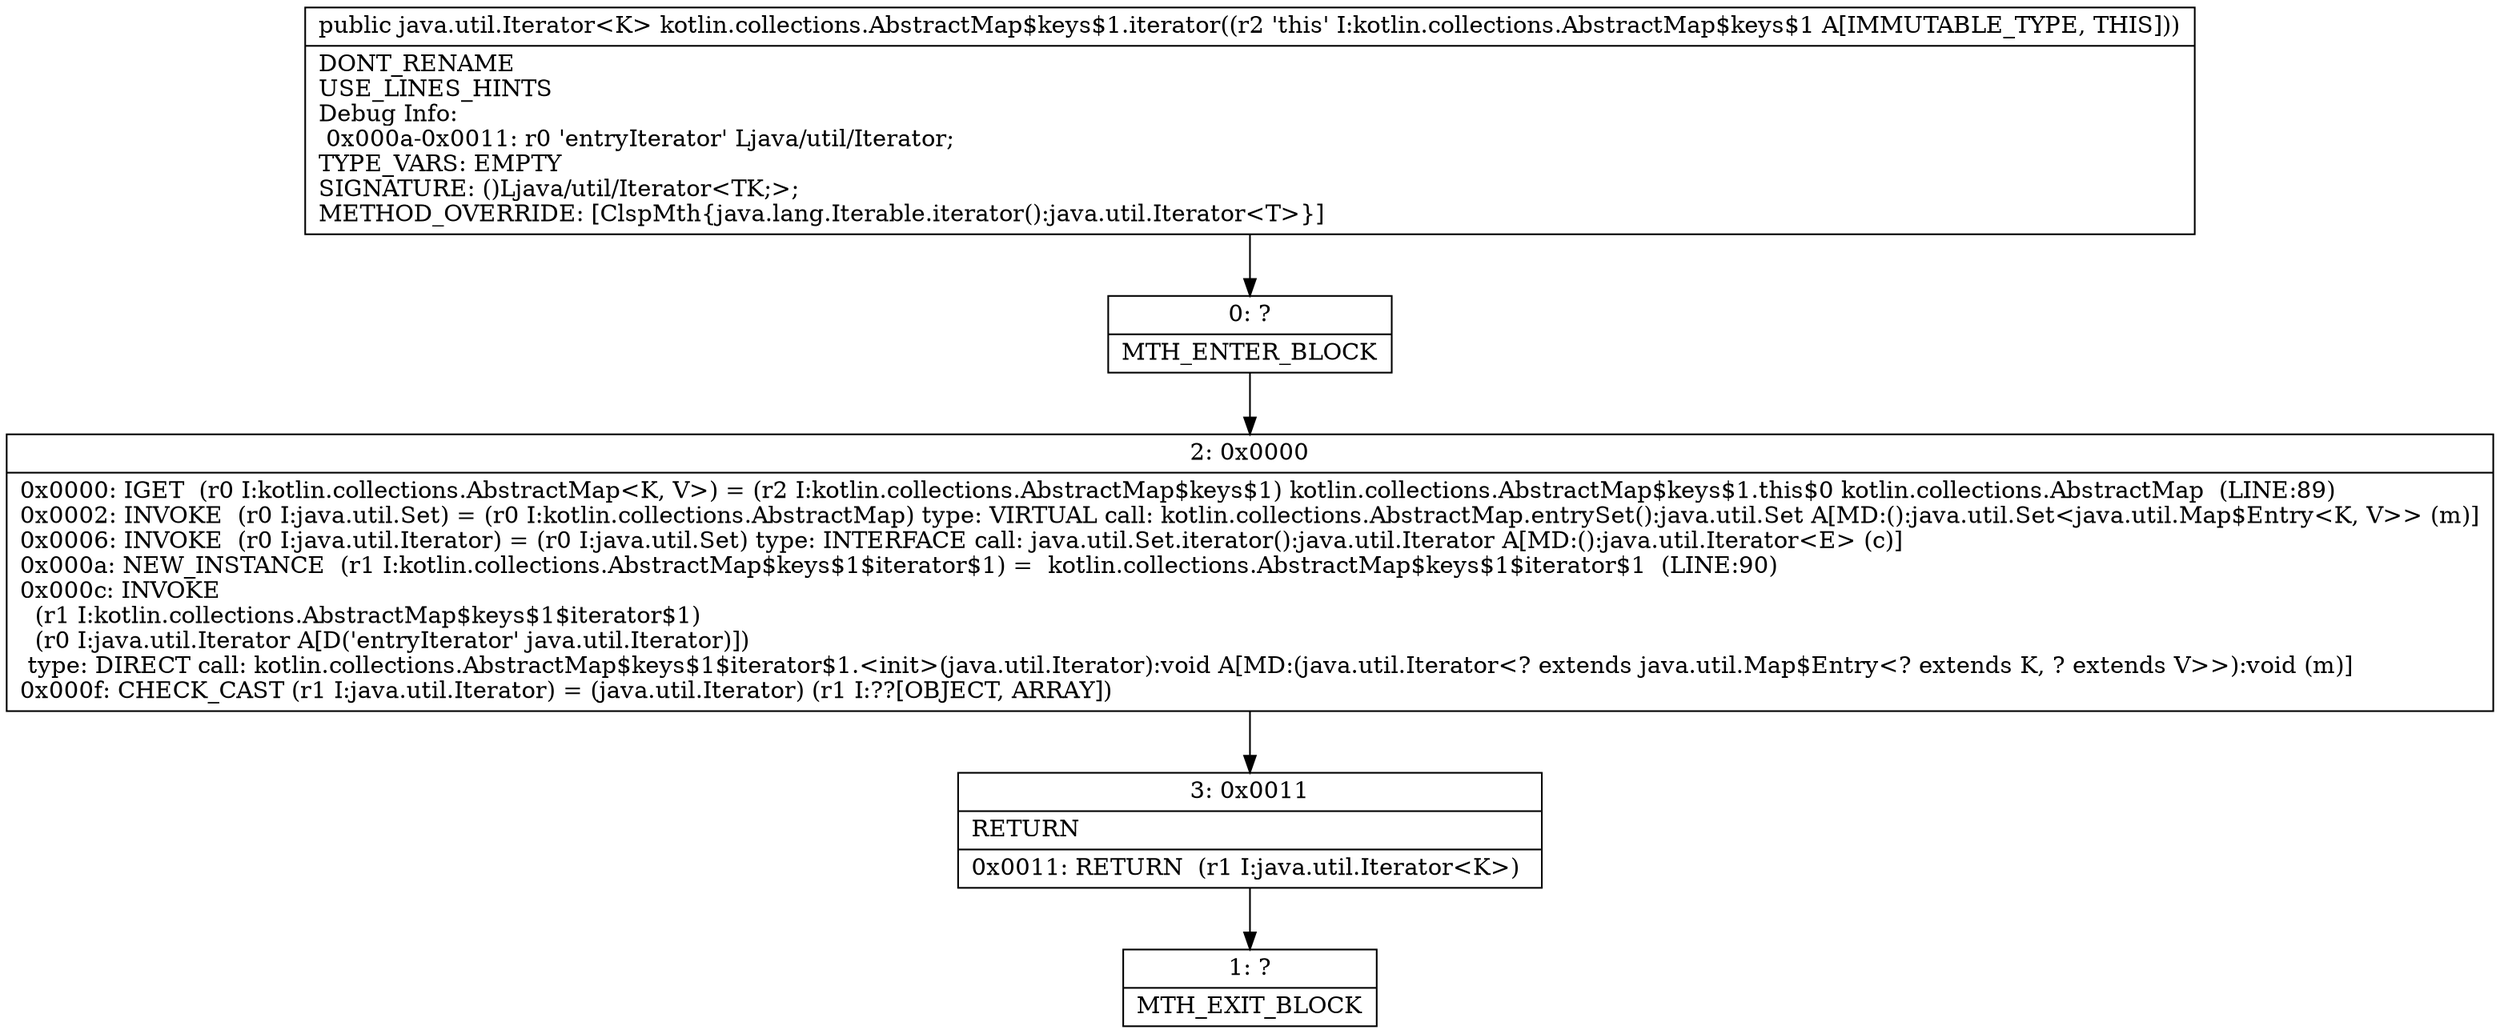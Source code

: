 digraph "CFG forkotlin.collections.AbstractMap$keys$1.iterator()Ljava\/util\/Iterator;" {
Node_0 [shape=record,label="{0\:\ ?|MTH_ENTER_BLOCK\l}"];
Node_2 [shape=record,label="{2\:\ 0x0000|0x0000: IGET  (r0 I:kotlin.collections.AbstractMap\<K, V\>) = (r2 I:kotlin.collections.AbstractMap$keys$1) kotlin.collections.AbstractMap$keys$1.this$0 kotlin.collections.AbstractMap  (LINE:89)\l0x0002: INVOKE  (r0 I:java.util.Set) = (r0 I:kotlin.collections.AbstractMap) type: VIRTUAL call: kotlin.collections.AbstractMap.entrySet():java.util.Set A[MD:():java.util.Set\<java.util.Map$Entry\<K, V\>\> (m)]\l0x0006: INVOKE  (r0 I:java.util.Iterator) = (r0 I:java.util.Set) type: INTERFACE call: java.util.Set.iterator():java.util.Iterator A[MD:():java.util.Iterator\<E\> (c)]\l0x000a: NEW_INSTANCE  (r1 I:kotlin.collections.AbstractMap$keys$1$iterator$1) =  kotlin.collections.AbstractMap$keys$1$iterator$1  (LINE:90)\l0x000c: INVOKE  \l  (r1 I:kotlin.collections.AbstractMap$keys$1$iterator$1)\l  (r0 I:java.util.Iterator A[D('entryIterator' java.util.Iterator)])\l type: DIRECT call: kotlin.collections.AbstractMap$keys$1$iterator$1.\<init\>(java.util.Iterator):void A[MD:(java.util.Iterator\<? extends java.util.Map$Entry\<? extends K, ? extends V\>\>):void (m)]\l0x000f: CHECK_CAST (r1 I:java.util.Iterator) = (java.util.Iterator) (r1 I:??[OBJECT, ARRAY]) \l}"];
Node_3 [shape=record,label="{3\:\ 0x0011|RETURN\l|0x0011: RETURN  (r1 I:java.util.Iterator\<K\>) \l}"];
Node_1 [shape=record,label="{1\:\ ?|MTH_EXIT_BLOCK\l}"];
MethodNode[shape=record,label="{public java.util.Iterator\<K\> kotlin.collections.AbstractMap$keys$1.iterator((r2 'this' I:kotlin.collections.AbstractMap$keys$1 A[IMMUTABLE_TYPE, THIS]))  | DONT_RENAME\lUSE_LINES_HINTS\lDebug Info:\l  0x000a\-0x0011: r0 'entryIterator' Ljava\/util\/Iterator;\lTYPE_VARS: EMPTY\lSIGNATURE: ()Ljava\/util\/Iterator\<TK;\>;\lMETHOD_OVERRIDE: [ClspMth\{java.lang.Iterable.iterator():java.util.Iterator\<T\>\}]\l}"];
MethodNode -> Node_0;Node_0 -> Node_2;
Node_2 -> Node_3;
Node_3 -> Node_1;
}

